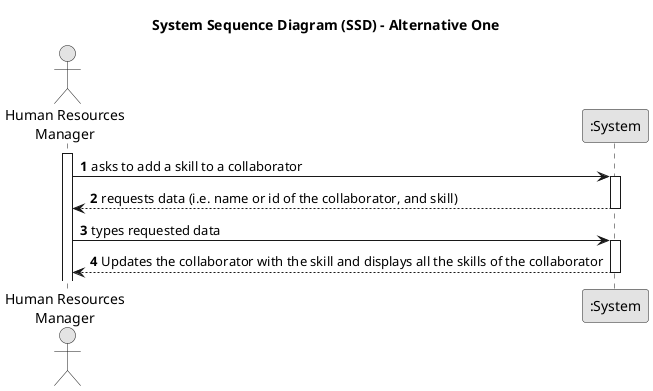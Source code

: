 @startuml
skinparam monochrome true
skinparam packageStyle rectangle
skinparam shadowing false

title System Sequence Diagram (SSD) - Alternative One

autonumber

actor "Human Resources\nManager" as Employee
participant ":System" as System

activate Employee

    Employee -> System : asks to add a skill to a collaborator
    activate System

        System --> Employee : requests data (i.e. name or id of the collaborator, and skill)
    deactivate System

    Employee -> System : types requested data
    activate System

        System --> Employee : Updates the collaborator with the skill and displays all the skills of the collaborator
    deactivate System



@enduml